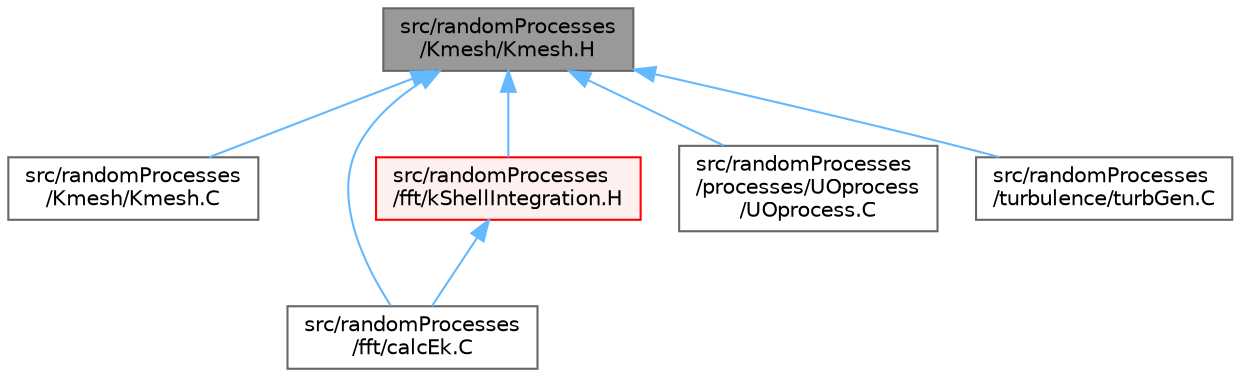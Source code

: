 digraph "src/randomProcesses/Kmesh/Kmesh.H"
{
 // LATEX_PDF_SIZE
  bgcolor="transparent";
  edge [fontname=Helvetica,fontsize=10,labelfontname=Helvetica,labelfontsize=10];
  node [fontname=Helvetica,fontsize=10,shape=box,height=0.2,width=0.4];
  Node1 [id="Node000001",label="src/randomProcesses\l/Kmesh/Kmesh.H",height=0.2,width=0.4,color="gray40", fillcolor="grey60", style="filled", fontcolor="black",tooltip=" "];
  Node1 -> Node2 [id="edge1_Node000001_Node000002",dir="back",color="steelblue1",style="solid",tooltip=" "];
  Node2 [id="Node000002",label="src/randomProcesses\l/Kmesh/Kmesh.C",height=0.2,width=0.4,color="grey40", fillcolor="white", style="filled",URL="$Kmesh_8C.html",tooltip=" "];
  Node1 -> Node3 [id="edge2_Node000001_Node000003",dir="back",color="steelblue1",style="solid",tooltip=" "];
  Node3 [id="Node000003",label="src/randomProcesses\l/fft/calcEk.C",height=0.2,width=0.4,color="grey40", fillcolor="white", style="filled",URL="$calcEk_8C.html",tooltip=" "];
  Node1 -> Node4 [id="edge3_Node000001_Node000004",dir="back",color="steelblue1",style="solid",tooltip=" "];
  Node4 [id="Node000004",label="src/randomProcesses\l/fft/kShellIntegration.H",height=0.2,width=0.4,color="red", fillcolor="#FFF0F0", style="filled",URL="$kShellIntegration_8H.html",tooltip="Integrate a multi-dimensional complexVectorField in k-shells to create the 1D."];
  Node4 -> Node3 [id="edge4_Node000004_Node000003",dir="back",color="steelblue1",style="solid",tooltip=" "];
  Node1 -> Node6 [id="edge5_Node000001_Node000006",dir="back",color="steelblue1",style="solid",tooltip=" "];
  Node6 [id="Node000006",label="src/randomProcesses\l/processes/UOprocess\l/UOprocess.C",height=0.2,width=0.4,color="grey40", fillcolor="white", style="filled",URL="$UOprocess_8C.html",tooltip=" "];
  Node1 -> Node7 [id="edge6_Node000001_Node000007",dir="back",color="steelblue1",style="solid",tooltip=" "];
  Node7 [id="Node000007",label="src/randomProcesses\l/turbulence/turbGen.C",height=0.2,width=0.4,color="grey40", fillcolor="white", style="filled",URL="$turbGen_8C.html",tooltip=" "];
}

